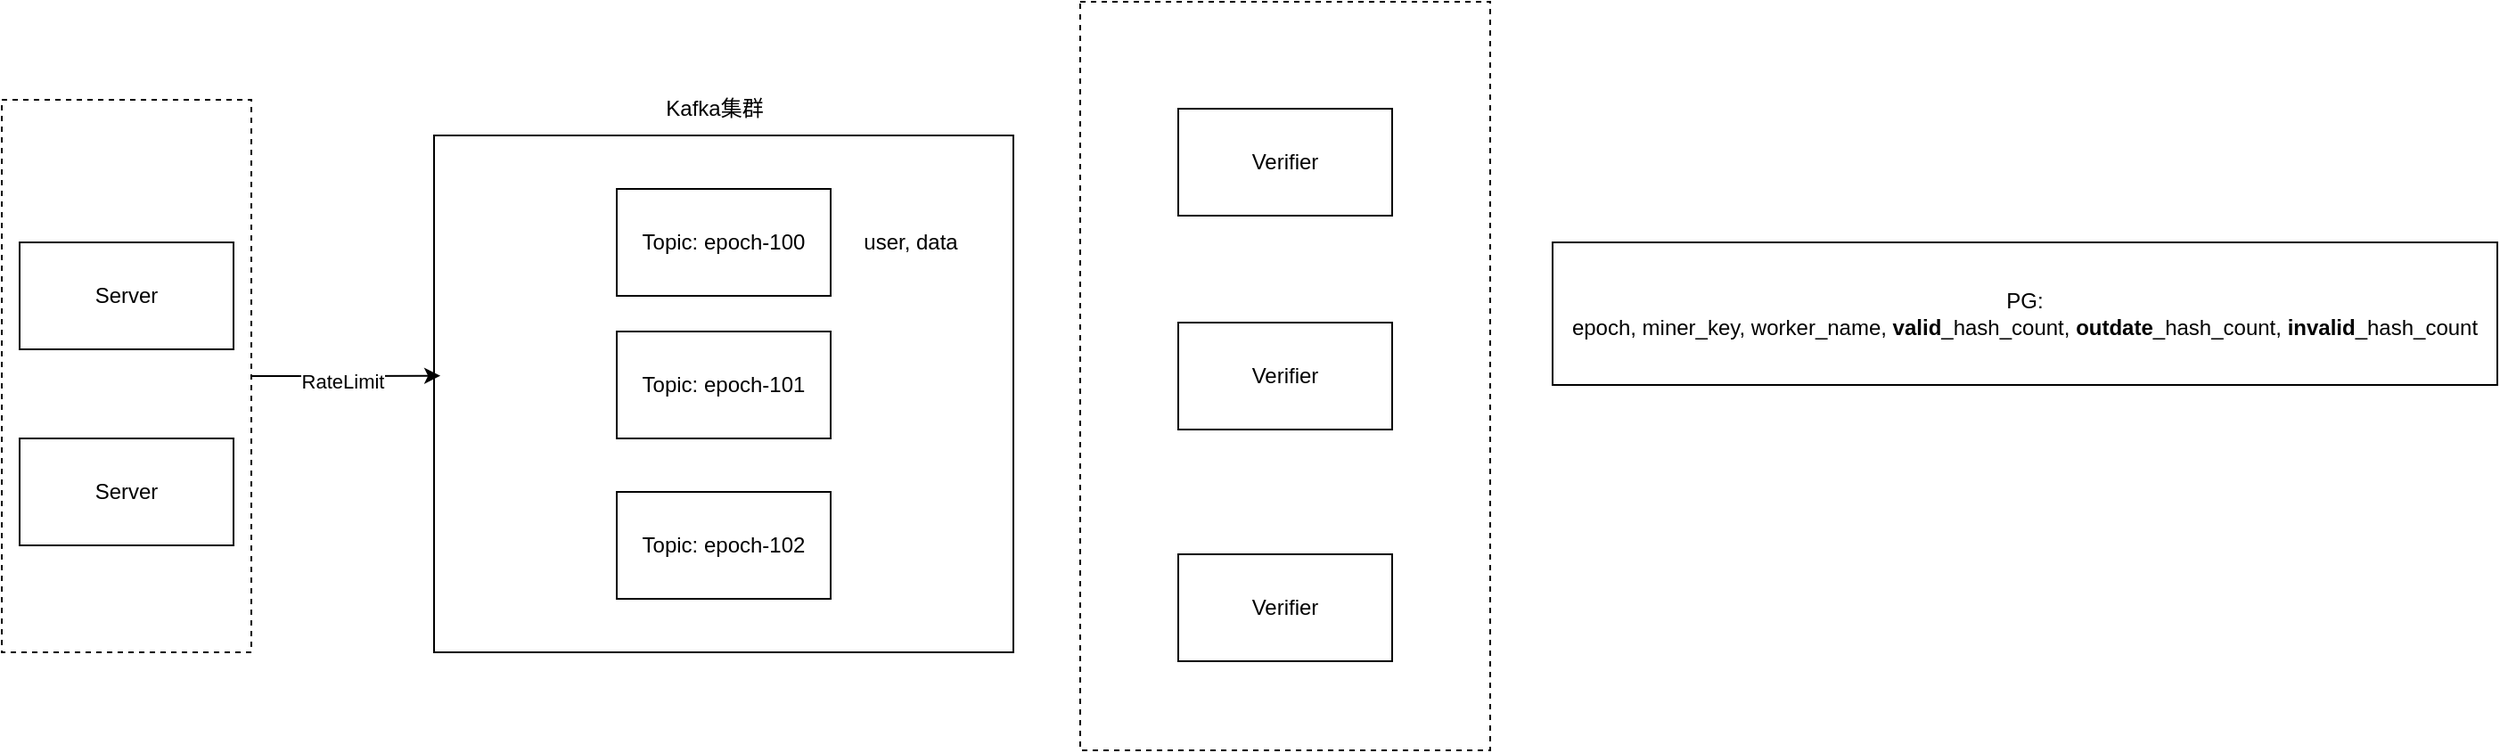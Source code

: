 <mxfile version="24.7.17">
  <diagram name="Page-1" id="FQfgo-1Cl8h0fg4zOunA">
    <mxGraphModel dx="1276" dy="732" grid="1" gridSize="10" guides="1" tooltips="1" connect="1" arrows="1" fold="1" page="1" pageScale="1" pageWidth="827" pageHeight="1169" math="0" shadow="0">
      <root>
        <mxCell id="0" />
        <mxCell id="1" parent="0" />
        <mxCell id="7FuEdaakRmzoEATMtUyy-21" value="" style="rounded=0;whiteSpace=wrap;html=1;dashed=1;" parent="1" vertex="1">
          <mxGeometry x="685" y="45" width="230" height="420" as="geometry" />
        </mxCell>
        <mxCell id="7FuEdaakRmzoEATMtUyy-14" value="" style="rounded=0;whiteSpace=wrap;html=1;dashed=1;" parent="1" vertex="1">
          <mxGeometry x="80" y="100" width="140" height="310" as="geometry" />
        </mxCell>
        <mxCell id="7FuEdaakRmzoEATMtUyy-1" value="Server" style="rounded=0;whiteSpace=wrap;html=1;" parent="1" vertex="1">
          <mxGeometry x="90" y="180" width="120" height="60" as="geometry" />
        </mxCell>
        <mxCell id="7FuEdaakRmzoEATMtUyy-2" value="Server" style="rounded=0;whiteSpace=wrap;html=1;" parent="1" vertex="1">
          <mxGeometry x="90" y="290" width="120" height="60" as="geometry" />
        </mxCell>
        <mxCell id="7FuEdaakRmzoEATMtUyy-3" value="" style="rounded=0;whiteSpace=wrap;html=1;" parent="1" vertex="1">
          <mxGeometry x="322.5" y="120" width="325" height="290" as="geometry" />
        </mxCell>
        <mxCell id="7FuEdaakRmzoEATMtUyy-4" value="Topic: epoch-100" style="whiteSpace=wrap;html=1;" parent="1" vertex="1">
          <mxGeometry x="425" y="150" width="120" height="60" as="geometry" />
        </mxCell>
        <mxCell id="7FuEdaakRmzoEATMtUyy-5" value="Topic: epoch-101" style="whiteSpace=wrap;html=1;" parent="1" vertex="1">
          <mxGeometry x="425" y="230" width="120" height="60" as="geometry" />
        </mxCell>
        <mxCell id="7FuEdaakRmzoEATMtUyy-6" value="Topic: epoch-102" style="whiteSpace=wrap;html=1;" parent="1" vertex="1">
          <mxGeometry x="425" y="320" width="120" height="60" as="geometry" />
        </mxCell>
        <mxCell id="7FuEdaakRmzoEATMtUyy-7" value="Verifier" style="rounded=0;whiteSpace=wrap;html=1;" parent="1" vertex="1">
          <mxGeometry x="740" y="105" width="120" height="60" as="geometry" />
        </mxCell>
        <mxCell id="7FuEdaakRmzoEATMtUyy-8" value="Verifier" style="rounded=0;whiteSpace=wrap;html=1;" parent="1" vertex="1">
          <mxGeometry x="740" y="225" width="120" height="60" as="geometry" />
        </mxCell>
        <mxCell id="7FuEdaakRmzoEATMtUyy-9" value="Verifier" style="rounded=0;whiteSpace=wrap;html=1;" parent="1" vertex="1">
          <mxGeometry x="740" y="355" width="120" height="60" as="geometry" />
        </mxCell>
        <mxCell id="7FuEdaakRmzoEATMtUyy-10" value="&lt;div&gt;PG:&lt;/div&gt;epoch, miner_key, worker_name, &lt;b&gt;valid&lt;/b&gt;_hash_count, &lt;b&gt;outdate&lt;/b&gt;_hash_count, &lt;b&gt;invalid&lt;/b&gt;_hash_count" style="rounded=0;whiteSpace=wrap;html=1;" parent="1" vertex="1">
          <mxGeometry x="950" y="180" width="530" height="80" as="geometry" />
        </mxCell>
        <mxCell id="7FuEdaakRmzoEATMtUyy-12" value="user, data" style="text;html=1;align=center;verticalAlign=middle;whiteSpace=wrap;rounded=0;" parent="1" vertex="1">
          <mxGeometry x="560" y="165" width="60" height="30" as="geometry" />
        </mxCell>
        <mxCell id="7FuEdaakRmzoEATMtUyy-19" style="edgeStyle=orthogonalEdgeStyle;rounded=0;orthogonalLoop=1;jettySize=auto;html=1;exitX=1;exitY=0.5;exitDx=0;exitDy=0;entryX=0.011;entryY=0.465;entryDx=0;entryDy=0;entryPerimeter=0;" parent="1" source="7FuEdaakRmzoEATMtUyy-14" target="7FuEdaakRmzoEATMtUyy-3" edge="1">
          <mxGeometry relative="1" as="geometry" />
        </mxCell>
        <mxCell id="7FuEdaakRmzoEATMtUyy-20" value="RateLimit" style="edgeLabel;html=1;align=center;verticalAlign=middle;resizable=0;points=[];" parent="7FuEdaakRmzoEATMtUyy-19" vertex="1" connectable="0">
          <mxGeometry x="-0.034" y="-3" relative="1" as="geometry">
            <mxPoint x="-1" as="offset" />
          </mxGeometry>
        </mxCell>
        <mxCell id="7FuEdaakRmzoEATMtUyy-22" value="Kafka集群" style="text;html=1;align=center;verticalAlign=middle;whiteSpace=wrap;rounded=0;" parent="1" vertex="1">
          <mxGeometry x="450" y="90" width="60" height="30" as="geometry" />
        </mxCell>
      </root>
    </mxGraphModel>
  </diagram>
</mxfile>
